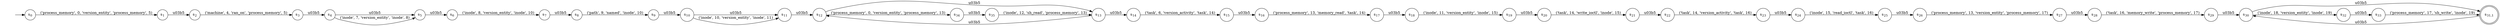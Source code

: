 digraph NFA {
    rankdir = LR;
    I [style = invis];
    I -> S0;
    S0 [label = <s<sub>0</sub>>, shape = circle];
    S1 [label = <s<sub>1</sub>>, shape = circle];
    S2 [label = <s<sub>2</sub>>, shape = circle];
    S3 [label = <s<sub>3</sub>>, shape = circle];
    S4 [label = <s<sub>4</sub>>, shape = circle];
    S5 [label = <s<sub>5</sub>>, shape = circle];
    S6 [label = <s<sub>6</sub>>, shape = circle];
    S7 [label = <s<sub>7</sub>>, shape = circle];
    S8 [label = <s<sub>8</sub>>, shape = circle];
    S9 [label = <s<sub>9</sub>>, shape = circle];
    S10 [label = <s<sub>10</sub>>, shape = circle];
    S11 [label = <s<sub>11</sub>>, shape = circle];
    S12 [label = <s<sub>12</sub>>, shape = circle];
    S13 [label = <s<sub>13</sub>>, shape = circle];
    S13 -> S12 [label = "\u03b5"];
    S14 [label = <s<sub>14</sub>>, shape = circle];
    S15 [label = <s<sub>15</sub>>, shape = circle];
    S16 [label = <s<sub>16</sub>>, shape = circle];
    S17 [label = <s<sub>17</sub>>, shape = circle];
    S18 [label = <s<sub>18</sub>>, shape = circle];
    S19 [label = <s<sub>19</sub>>, shape = circle];
    S20 [label = <s<sub>20</sub>>, shape = circle];
    S21 [label = <s<sub>21</sub>>, shape = circle];
    S22 [label = <s<sub>22</sub>>, shape = circle];
    S23 [label = <s<sub>23</sub>>, shape = circle];
    S24 [label = <s<sub>24</sub>>, shape = circle];
    S25 [label = <s<sub>25</sub>>, shape = circle];
    S26 [label = <s<sub>26</sub>>, shape = circle];
    S27 [label = <s<sub>27</sub>>, shape = circle];
    S28 [label = <s<sub>28</sub>>, shape = circle];
    S29 [label = <s<sub>29</sub>>, shape = circle];
    S30 [label = <s<sub>30</sub>>, shape = circle];
    S31 [label = <s<sub>31,1</sub>>, shape = circle, peripheries = 2];
    S31 -> S30 [label = "\u03b5"];
    S30 -> S31 [label = "\u03b5"];
    S32 [label = <s<sub>32</sub>>, shape = circle];
    S33 [label = <s<sub>33</sub>>, shape = circle];
    S33 -> S31 [label = "('process_memory', 17, 'sh_write', 'inode', 19)"];
    S32 -> S33 [label = "\u03b5"];
    S30 -> S32 [label = "('inode', 18, 'version_entity', 'inode', 19)"];
    S29 -> S30 [label = "\u03b5"];
    S28 -> S29 [label = "('task', 16, 'memory_write', 'process_memory', 17)"];
    S27 -> S28 [label = "\u03b5"];
    S26 -> S27 [label = "('process_memory', 13, 'version_entity', 'process_memory', 17)"];
    S25 -> S26 [label = "\u03b5"];
    S24 -> S25 [label = "('inode', 15, 'read_ioctl', 'task', 16)"];
    S23 -> S24 [label = "\u03b5"];
    S22 -> S23 [label = "('task', 14, 'version_activity', 'task', 16)"];
    S21 -> S22 [label = "\u03b5"];
    S20 -> S21 [label = "('task', 14, 'write_ioctl', 'inode', 15)"];
    S19 -> S20 [label = "\u03b5"];
    S18 -> S19 [label = "('inode', 11, 'version_entity', 'inode', 15)"];
    S17 -> S18 [label = "\u03b5"];
    S16 -> S17 [label = "('process_memory', 13, 'memory_read', 'task', 14)"];
    S15 -> S16 [label = "\u03b5"];
    S14 -> S15 [label = "('task', 6, 'version_activity', 'task', 14)"];
    S13 -> S14 [label = "\u03b5"];
    S12 -> S13 [label = "\u03b5"];
    S34 [label = <s<sub>34</sub>>, shape = circle];
    S35 [label = <s<sub>35</sub>>, shape = circle];
    S35 -> S13 [label = "('inode', 12, 'sh_read', 'process_memory', 13)"];
    S34 -> S35 [label = "\u03b5"];
    S12 -> S34 [label = "('process_memory', 0, 'version_entity', 'process_memory', 13)"];
    S11 -> S12 [label = "\u03b5"];
    S10 -> S11 [label = "\u03b5"];
    S10 -> S11 [label = "('inode', 10, 'version_entity', 'inode', 11)"];
    S9 -> S10 [label = "\u03b5"];
    S8 -> S9 [label = "('path', 9, 'named', 'inode', 10)"];
    S7 -> S8 [label = "\u03b5"];
    S6 -> S7 [label = "('inode', 8, 'version_entity', 'inode', 10)"];
    S5 -> S6 [label = "\u03b5"];
    S4 -> S5 [label = "\u03b5"];
    S4 -> S5 [label = "('inode', 7, 'version_entity', 'inode', 8)"];
    S3 -> S4 [label = "\u03b5"];
    S2 -> S3 [label = "('machine', 4, 'ran_on', 'process_memory', 5)"];
    S1 -> S2 [label = "\u03b5"];
    S0 -> S1 [label = "('process_memory', 0, 'version_entity', 'process_memory', 5)"];
}
